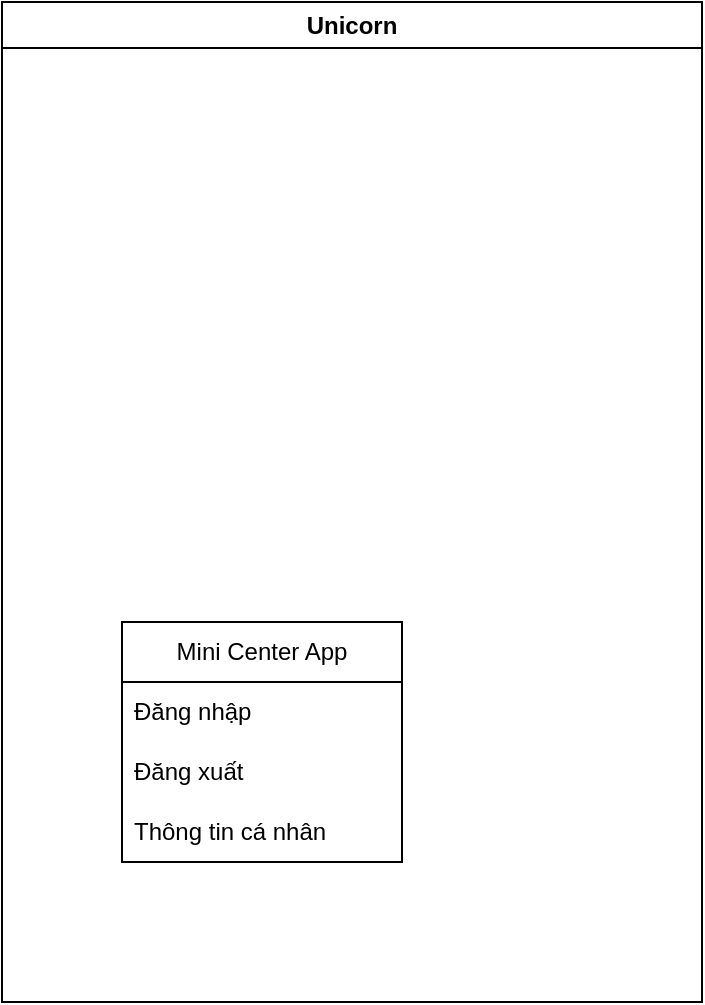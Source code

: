 <mxfile version="21.2.9" type="github">
  <diagram name="Page-1" id="GT2r_Ie_9v9kSXVyZrXS">
    <mxGraphModel dx="1053" dy="705" grid="1" gridSize="10" guides="1" tooltips="1" connect="1" arrows="1" fold="1" page="1" pageScale="1" pageWidth="827" pageHeight="1169" math="0" shadow="0">
      <root>
        <mxCell id="0" />
        <mxCell id="1" parent="0" />
        <mxCell id="9EaQzSgWUycIN-Ay1f6l-6" value="Unicorn&lt;br&gt;" style="swimlane;whiteSpace=wrap;html=1;" vertex="1" parent="1">
          <mxGeometry x="100" y="90" width="350" height="500" as="geometry" />
        </mxCell>
        <mxCell id="9EaQzSgWUycIN-Ay1f6l-9" value="Mini Center App&lt;br&gt;" style="swimlane;fontStyle=0;childLayout=stackLayout;horizontal=1;startSize=30;horizontalStack=0;resizeParent=1;resizeParentMax=0;resizeLast=0;collapsible=1;marginBottom=0;whiteSpace=wrap;html=1;" vertex="1" parent="9EaQzSgWUycIN-Ay1f6l-6">
          <mxGeometry x="60" y="310" width="140" height="120" as="geometry" />
        </mxCell>
        <mxCell id="9EaQzSgWUycIN-Ay1f6l-10" value="Đăng nhập&lt;br&gt;" style="text;strokeColor=none;fillColor=none;align=left;verticalAlign=middle;spacingLeft=4;spacingRight=4;overflow=hidden;points=[[0,0.5],[1,0.5]];portConstraint=eastwest;rotatable=0;whiteSpace=wrap;html=1;" vertex="1" parent="9EaQzSgWUycIN-Ay1f6l-9">
          <mxGeometry y="30" width="140" height="30" as="geometry" />
        </mxCell>
        <mxCell id="9EaQzSgWUycIN-Ay1f6l-11" value="Đăng xuất&lt;br&gt;" style="text;strokeColor=none;fillColor=none;align=left;verticalAlign=middle;spacingLeft=4;spacingRight=4;overflow=hidden;points=[[0,0.5],[1,0.5]];portConstraint=eastwest;rotatable=0;whiteSpace=wrap;html=1;" vertex="1" parent="9EaQzSgWUycIN-Ay1f6l-9">
          <mxGeometry y="60" width="140" height="30" as="geometry" />
        </mxCell>
        <mxCell id="9EaQzSgWUycIN-Ay1f6l-12" value="Thông tin cá nhân&lt;br&gt;" style="text;strokeColor=none;fillColor=none;align=left;verticalAlign=middle;spacingLeft=4;spacingRight=4;overflow=hidden;points=[[0,0.5],[1,0.5]];portConstraint=eastwest;rotatable=0;whiteSpace=wrap;html=1;" vertex="1" parent="9EaQzSgWUycIN-Ay1f6l-9">
          <mxGeometry y="90" width="140" height="30" as="geometry" />
        </mxCell>
      </root>
    </mxGraphModel>
  </diagram>
</mxfile>

